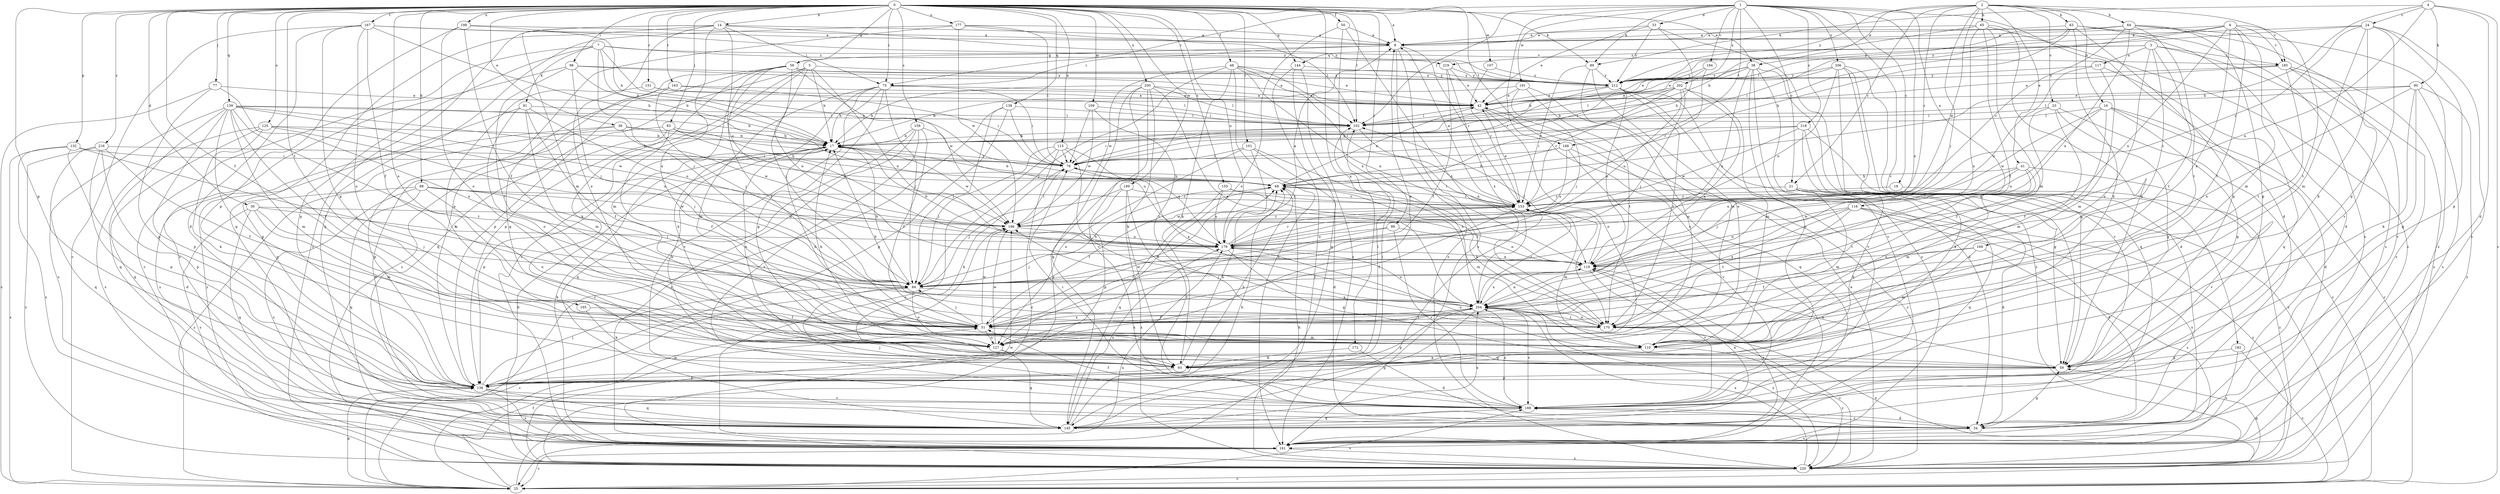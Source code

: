 strict digraph  {
0;
1;
2;
3;
4;
5;
6;
7;
8;
14;
16;
17;
18;
21;
23;
24;
25;
30;
33;
34;
36;
38;
41;
42;
48;
50;
51;
58;
59;
63;
64;
65;
68;
75;
76;
77;
83;
84;
88;
89;
90;
91;
93;
98;
99;
101;
102;
107;
109;
110;
115;
116;
117;
119;
125;
127;
132;
136;
138;
139;
144;
145;
151;
153;
155;
159;
161;
163;
165;
167;
168;
169;
170;
172;
177;
179;
182;
184;
185;
188;
189;
191;
196;
198;
200;
202;
204;
206;
212;
216;
218;
219;
220;
0 -> 8  [label=a];
0 -> 14  [label=b];
0 -> 30  [label=d];
0 -> 36  [label=e];
0 -> 38  [label=e];
0 -> 48  [label=f];
0 -> 50  [label=f];
0 -> 51  [label=f];
0 -> 58  [label=g];
0 -> 75  [label=i];
0 -> 77  [label=j];
0 -> 83  [label=j];
0 -> 88  [label=k];
0 -> 89  [label=k];
0 -> 98  [label=l];
0 -> 99  [label=l];
0 -> 101  [label=l];
0 -> 102  [label=l];
0 -> 107  [label=m];
0 -> 109  [label=m];
0 -> 115  [label=n];
0 -> 125  [label=o];
0 -> 127  [label=o];
0 -> 132  [label=p];
0 -> 136  [label=p];
0 -> 138  [label=q];
0 -> 139  [label=q];
0 -> 144  [label=q];
0 -> 151  [label=r];
0 -> 155  [label=s];
0 -> 159  [label=s];
0 -> 163  [label=t];
0 -> 165  [label=t];
0 -> 167  [label=t];
0 -> 168  [label=t];
0 -> 172  [label=u];
0 -> 177  [label=u];
0 -> 179  [label=u];
0 -> 189  [label=w];
0 -> 198  [label=x];
0 -> 200  [label=x];
0 -> 216  [label=z];
1 -> 18  [label=c];
1 -> 21  [label=c];
1 -> 33  [label=d];
1 -> 34  [label=d];
1 -> 75  [label=i];
1 -> 89  [label=k];
1 -> 102  [label=l];
1 -> 116  [label=n];
1 -> 161  [label=s];
1 -> 168  [label=t];
1 -> 182  [label=v];
1 -> 184  [label=v];
1 -> 191  [label=w];
1 -> 202  [label=x];
1 -> 204  [label=x];
1 -> 206  [label=y];
1 -> 218  [label=z];
2 -> 16  [label=b];
2 -> 21  [label=c];
2 -> 23  [label=c];
2 -> 38  [label=e];
2 -> 41  [label=e];
2 -> 63  [label=h];
2 -> 64  [label=h];
2 -> 65  [label=h];
2 -> 84  [label=j];
2 -> 153  [label=r];
2 -> 185  [label=v];
2 -> 196  [label=w];
2 -> 212  [label=y];
3 -> 117  [label=n];
3 -> 127  [label=o];
3 -> 144  [label=q];
3 -> 161  [label=s];
3 -> 169  [label=t];
3 -> 170  [label=t];
3 -> 185  [label=v];
3 -> 219  [label=z];
4 -> 24  [label=c];
4 -> 25  [label=c];
4 -> 34  [label=d];
4 -> 68  [label=h];
4 -> 89  [label=k];
4 -> 90  [label=k];
4 -> 119  [label=n];
5 -> 17  [label=b];
5 -> 84  [label=j];
5 -> 119  [label=n];
5 -> 136  [label=p];
5 -> 145  [label=q];
5 -> 161  [label=s];
5 -> 212  [label=y];
6 -> 8  [label=a];
6 -> 51  [label=f];
6 -> 102  [label=l];
6 -> 110  [label=m];
6 -> 119  [label=n];
6 -> 170  [label=t];
6 -> 185  [label=v];
6 -> 204  [label=x];
6 -> 212  [label=y];
7 -> 17  [label=b];
7 -> 25  [label=c];
7 -> 68  [label=h];
7 -> 84  [label=j];
7 -> 91  [label=k];
7 -> 136  [label=p];
7 -> 185  [label=v];
7 -> 219  [label=z];
8 -> 58  [label=g];
8 -> 75  [label=i];
8 -> 153  [label=r];
8 -> 161  [label=s];
8 -> 220  [label=z];
14 -> 8  [label=a];
14 -> 75  [label=i];
14 -> 110  [label=m];
14 -> 127  [label=o];
14 -> 145  [label=q];
14 -> 179  [label=u];
14 -> 204  [label=x];
14 -> 212  [label=y];
14 -> 220  [label=z];
16 -> 25  [label=c];
16 -> 34  [label=d];
16 -> 51  [label=f];
16 -> 59  [label=g];
16 -> 102  [label=l];
16 -> 119  [label=n];
16 -> 196  [label=w];
17 -> 76  [label=i];
17 -> 93  [label=k];
17 -> 127  [label=o];
17 -> 136  [label=p];
17 -> 196  [label=w];
18 -> 153  [label=r];
18 -> 220  [label=z];
21 -> 34  [label=d];
21 -> 93  [label=k];
21 -> 110  [label=m];
21 -> 145  [label=q];
21 -> 153  [label=r];
23 -> 25  [label=c];
23 -> 51  [label=f];
23 -> 59  [label=g];
23 -> 102  [label=l];
23 -> 110  [label=m];
24 -> 8  [label=a];
24 -> 59  [label=g];
24 -> 93  [label=k];
24 -> 110  [label=m];
24 -> 136  [label=p];
24 -> 153  [label=r];
24 -> 161  [label=s];
24 -> 212  [label=y];
25 -> 51  [label=f];
25 -> 136  [label=p];
25 -> 179  [label=u];
25 -> 188  [label=v];
25 -> 196  [label=w];
25 -> 204  [label=x];
30 -> 84  [label=j];
30 -> 110  [label=m];
30 -> 145  [label=q];
30 -> 161  [label=s];
30 -> 179  [label=u];
30 -> 196  [label=w];
33 -> 8  [label=a];
33 -> 42  [label=e];
33 -> 59  [label=g];
33 -> 68  [label=h];
33 -> 212  [label=y];
34 -> 59  [label=g];
34 -> 161  [label=s];
34 -> 188  [label=v];
36 -> 17  [label=b];
36 -> 76  [label=i];
36 -> 136  [label=p];
36 -> 161  [label=s];
36 -> 196  [label=w];
38 -> 17  [label=b];
38 -> 42  [label=e];
38 -> 119  [label=n];
38 -> 136  [label=p];
38 -> 161  [label=s];
38 -> 188  [label=v];
38 -> 212  [label=y];
38 -> 220  [label=z];
41 -> 68  [label=h];
41 -> 84  [label=j];
41 -> 110  [label=m];
41 -> 170  [label=t];
41 -> 179  [label=u];
41 -> 188  [label=v];
42 -> 102  [label=l];
42 -> 127  [label=o];
42 -> 145  [label=q];
48 -> 84  [label=j];
48 -> 93  [label=k];
48 -> 102  [label=l];
48 -> 119  [label=n];
48 -> 153  [label=r];
48 -> 161  [label=s];
48 -> 196  [label=w];
48 -> 212  [label=y];
50 -> 8  [label=a];
50 -> 127  [label=o];
50 -> 170  [label=t];
50 -> 204  [label=x];
51 -> 68  [label=h];
51 -> 84  [label=j];
51 -> 110  [label=m];
51 -> 127  [label=o];
51 -> 196  [label=w];
51 -> 204  [label=x];
58 -> 42  [label=e];
58 -> 51  [label=f];
58 -> 93  [label=k];
58 -> 110  [label=m];
58 -> 119  [label=n];
58 -> 136  [label=p];
58 -> 196  [label=w];
58 -> 212  [label=y];
58 -> 220  [label=z];
59 -> 119  [label=n];
59 -> 136  [label=p];
59 -> 179  [label=u];
63 -> 8  [label=a];
63 -> 34  [label=d];
63 -> 59  [label=g];
63 -> 68  [label=h];
63 -> 76  [label=i];
63 -> 93  [label=k];
63 -> 161  [label=s];
64 -> 8  [label=a];
64 -> 59  [label=g];
64 -> 102  [label=l];
64 -> 119  [label=n];
64 -> 153  [label=r];
64 -> 170  [label=t];
64 -> 188  [label=v];
64 -> 220  [label=z];
65 -> 8  [label=a];
65 -> 17  [label=b];
65 -> 51  [label=f];
65 -> 59  [label=g];
65 -> 110  [label=m];
65 -> 204  [label=x];
65 -> 220  [label=z];
68 -> 17  [label=b];
68 -> 42  [label=e];
68 -> 51  [label=f];
68 -> 110  [label=m];
68 -> 153  [label=r];
75 -> 17  [label=b];
75 -> 42  [label=e];
75 -> 59  [label=g];
75 -> 76  [label=i];
75 -> 84  [label=j];
75 -> 93  [label=k];
75 -> 110  [label=m];
75 -> 188  [label=v];
76 -> 68  [label=h];
76 -> 93  [label=k];
76 -> 204  [label=x];
77 -> 25  [label=c];
77 -> 42  [label=e];
77 -> 136  [label=p];
77 -> 204  [label=x];
83 -> 17  [label=b];
83 -> 34  [label=d];
83 -> 51  [label=f];
83 -> 68  [label=h];
83 -> 136  [label=p];
83 -> 196  [label=w];
84 -> 17  [label=b];
84 -> 25  [label=c];
84 -> 68  [label=h];
84 -> 127  [label=o];
84 -> 204  [label=x];
88 -> 84  [label=j];
88 -> 127  [label=o];
88 -> 145  [label=q];
88 -> 153  [label=r];
88 -> 161  [label=s];
88 -> 196  [label=w];
88 -> 220  [label=z];
89 -> 110  [label=m];
89 -> 127  [label=o];
89 -> 153  [label=r];
89 -> 212  [label=y];
90 -> 42  [label=e];
90 -> 59  [label=g];
90 -> 93  [label=k];
90 -> 102  [label=l];
90 -> 161  [label=s];
90 -> 204  [label=x];
90 -> 220  [label=z];
91 -> 51  [label=f];
91 -> 102  [label=l];
91 -> 110  [label=m];
91 -> 127  [label=o];
91 -> 179  [label=u];
91 -> 220  [label=z];
93 -> 68  [label=h];
93 -> 102  [label=l];
93 -> 136  [label=p];
98 -> 17  [label=b];
98 -> 42  [label=e];
98 -> 51  [label=f];
98 -> 84  [label=j];
98 -> 161  [label=s];
98 -> 212  [label=y];
99 -> 51  [label=f];
99 -> 119  [label=n];
99 -> 179  [label=u];
99 -> 188  [label=v];
101 -> 34  [label=d];
101 -> 76  [label=i];
101 -> 127  [label=o];
101 -> 170  [label=t];
101 -> 179  [label=u];
102 -> 17  [label=b];
102 -> 76  [label=i];
102 -> 119  [label=n];
107 -> 153  [label=r];
107 -> 212  [label=y];
109 -> 76  [label=i];
109 -> 102  [label=l];
109 -> 170  [label=t];
109 -> 196  [label=w];
110 -> 17  [label=b];
110 -> 93  [label=k];
110 -> 220  [label=z];
115 -> 76  [label=i];
115 -> 84  [label=j];
115 -> 161  [label=s];
115 -> 170  [label=t];
115 -> 179  [label=u];
115 -> 220  [label=z];
116 -> 34  [label=d];
116 -> 119  [label=n];
116 -> 161  [label=s];
116 -> 170  [label=t];
116 -> 196  [label=w];
116 -> 204  [label=x];
116 -> 220  [label=z];
117 -> 110  [label=m];
117 -> 145  [label=q];
117 -> 179  [label=u];
117 -> 212  [label=y];
119 -> 84  [label=j];
119 -> 102  [label=l];
119 -> 161  [label=s];
119 -> 188  [label=v];
119 -> 204  [label=x];
125 -> 17  [label=b];
125 -> 84  [label=j];
125 -> 93  [label=k];
125 -> 145  [label=q];
125 -> 161  [label=s];
125 -> 179  [label=u];
127 -> 8  [label=a];
127 -> 17  [label=b];
127 -> 59  [label=g];
127 -> 145  [label=q];
127 -> 196  [label=w];
127 -> 204  [label=x];
132 -> 25  [label=c];
132 -> 76  [label=i];
132 -> 84  [label=j];
132 -> 136  [label=p];
132 -> 161  [label=s];
136 -> 68  [label=h];
136 -> 84  [label=j];
136 -> 102  [label=l];
136 -> 145  [label=q];
136 -> 161  [label=s];
136 -> 188  [label=v];
138 -> 25  [label=c];
138 -> 76  [label=i];
138 -> 84  [label=j];
138 -> 102  [label=l];
138 -> 136  [label=p];
139 -> 17  [label=b];
139 -> 51  [label=f];
139 -> 59  [label=g];
139 -> 68  [label=h];
139 -> 102  [label=l];
139 -> 110  [label=m];
139 -> 136  [label=p];
139 -> 145  [label=q];
139 -> 161  [label=s];
139 -> 170  [label=t];
139 -> 196  [label=w];
144 -> 25  [label=c];
144 -> 145  [label=q];
144 -> 161  [label=s];
144 -> 212  [label=y];
145 -> 68  [label=h];
145 -> 119  [label=n];
145 -> 153  [label=r];
145 -> 179  [label=u];
145 -> 204  [label=x];
151 -> 42  [label=e];
151 -> 93  [label=k];
151 -> 102  [label=l];
153 -> 8  [label=a];
153 -> 42  [label=e];
153 -> 51  [label=f];
153 -> 76  [label=i];
153 -> 110  [label=m];
153 -> 170  [label=t];
153 -> 196  [label=w];
155 -> 119  [label=n];
155 -> 145  [label=q];
155 -> 153  [label=r];
155 -> 179  [label=u];
159 -> 17  [label=b];
159 -> 51  [label=f];
159 -> 145  [label=q];
159 -> 161  [label=s];
159 -> 179  [label=u];
159 -> 188  [label=v];
161 -> 17  [label=b];
161 -> 25  [label=c];
161 -> 220  [label=z];
163 -> 42  [label=e];
163 -> 59  [label=g];
163 -> 76  [label=i];
163 -> 84  [label=j];
165 -> 51  [label=f];
165 -> 93  [label=k];
167 -> 8  [label=a];
167 -> 25  [label=c];
167 -> 34  [label=d];
167 -> 51  [label=f];
167 -> 59  [label=g];
167 -> 68  [label=h];
167 -> 127  [label=o];
167 -> 212  [label=y];
168 -> 68  [label=h];
168 -> 76  [label=i];
168 -> 179  [label=u];
168 -> 188  [label=v];
168 -> 220  [label=z];
169 -> 51  [label=f];
169 -> 110  [label=m];
169 -> 119  [label=n];
169 -> 161  [label=s];
170 -> 17  [label=b];
170 -> 68  [label=h];
170 -> 204  [label=x];
170 -> 220  [label=z];
172 -> 34  [label=d];
172 -> 93  [label=k];
177 -> 8  [label=a];
177 -> 76  [label=i];
177 -> 102  [label=l];
177 -> 136  [label=p];
177 -> 145  [label=q];
177 -> 196  [label=w];
179 -> 8  [label=a];
179 -> 17  [label=b];
179 -> 59  [label=g];
179 -> 84  [label=j];
179 -> 119  [label=n];
179 -> 153  [label=r];
182 -> 25  [label=c];
182 -> 59  [label=g];
182 -> 161  [label=s];
184 -> 76  [label=i];
184 -> 153  [label=r];
184 -> 212  [label=y];
185 -> 42  [label=e];
185 -> 161  [label=s];
185 -> 170  [label=t];
185 -> 188  [label=v];
185 -> 212  [label=y];
185 -> 220  [label=z];
188 -> 34  [label=d];
188 -> 51  [label=f];
188 -> 76  [label=i];
188 -> 84  [label=j];
188 -> 145  [label=q];
188 -> 204  [label=x];
189 -> 84  [label=j];
189 -> 136  [label=p];
189 -> 153  [label=r];
189 -> 188  [label=v];
189 -> 220  [label=z];
191 -> 17  [label=b];
191 -> 42  [label=e];
191 -> 84  [label=j];
191 -> 127  [label=o];
191 -> 170  [label=t];
196 -> 76  [label=i];
196 -> 153  [label=r];
196 -> 179  [label=u];
198 -> 8  [label=a];
198 -> 17  [label=b];
198 -> 51  [label=f];
198 -> 127  [label=o];
198 -> 136  [label=p];
200 -> 17  [label=b];
200 -> 42  [label=e];
200 -> 93  [label=k];
200 -> 102  [label=l];
200 -> 145  [label=q];
200 -> 188  [label=v];
200 -> 204  [label=x];
200 -> 220  [label=z];
202 -> 17  [label=b];
202 -> 42  [label=e];
202 -> 84  [label=j];
202 -> 102  [label=l];
202 -> 110  [label=m];
202 -> 153  [label=r];
202 -> 179  [label=u];
202 -> 204  [label=x];
204 -> 51  [label=f];
204 -> 119  [label=n];
204 -> 136  [label=p];
204 -> 145  [label=q];
204 -> 153  [label=r];
204 -> 170  [label=t];
204 -> 179  [label=u];
204 -> 188  [label=v];
204 -> 196  [label=w];
204 -> 220  [label=z];
206 -> 34  [label=d];
206 -> 42  [label=e];
206 -> 59  [label=g];
206 -> 145  [label=q];
206 -> 179  [label=u];
206 -> 188  [label=v];
206 -> 212  [label=y];
212 -> 34  [label=d];
212 -> 42  [label=e];
212 -> 76  [label=i];
212 -> 119  [label=n];
212 -> 170  [label=t];
212 -> 188  [label=v];
216 -> 34  [label=d];
216 -> 51  [label=f];
216 -> 76  [label=i];
216 -> 136  [label=p];
216 -> 145  [label=q];
216 -> 220  [label=z];
218 -> 17  [label=b];
218 -> 25  [label=c];
218 -> 59  [label=g];
218 -> 76  [label=i];
218 -> 93  [label=k];
218 -> 196  [label=w];
219 -> 42  [label=e];
219 -> 51  [label=f];
219 -> 204  [label=x];
219 -> 212  [label=y];
220 -> 17  [label=b];
220 -> 25  [label=c];
220 -> 42  [label=e];
220 -> 59  [label=g];
220 -> 68  [label=h];
220 -> 196  [label=w];
220 -> 204  [label=x];
}
